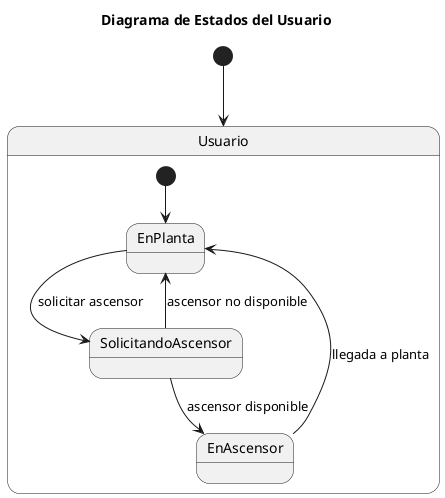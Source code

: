 @startuml Diagrama_de_Estados

title Diagrama de Estados del Usuario

skinparam {
    NoteBackgroundColor #whiteSmoke
}

hide empty members

[*] --> Usuario

state Usuario {
    [*] --> EnPlanta
    EnPlanta --> SolicitandoAscensor : solicitar ascensor
    SolicitandoAscensor --> EnAscensor : ascensor disponible
    SolicitandoAscensor --> EnPlanta : ascensor no disponible
    EnAscensor --> EnPlanta : llegada a planta
}

@enduml